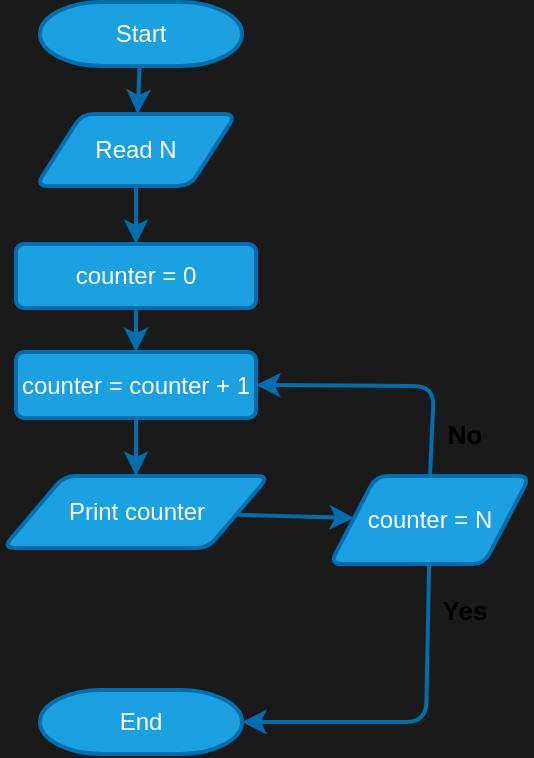 <mxfile>
    <diagram id="S69plyGB38lS6VjZ7rfW" name="Page-1">
        <mxGraphModel dx="608" dy="351" grid="0" gridSize="10" guides="1" tooltips="1" connect="1" arrows="1" fold="1" page="1" pageScale="1" pageWidth="850" pageHeight="1100" background="#1A1A1A" math="0" shadow="0">
            <root>
                <mxCell id="0"/>
                <mxCell id="1" parent="0"/>
                <mxCell id="4" value="" style="edgeStyle=none;html=1;strokeWidth=2;fillColor=#1ba1e2;strokeColor=#006EAF;" edge="1" parent="1" source="2" target="3">
                    <mxGeometry relative="1" as="geometry"/>
                </mxCell>
                <mxCell id="2" value="Start" style="strokeWidth=2;html=1;shape=mxgraph.flowchart.terminator;whiteSpace=wrap;fillColor=#1ba1e2;fontColor=#ffffff;strokeColor=#006EAF;" vertex="1" parent="1">
                    <mxGeometry x="254" y="9" width="101" height="32" as="geometry"/>
                </mxCell>
                <mxCell id="16" value="" style="edgeStyle=none;html=1;strokeWidth=2;fillColor=#1ba1e2;strokeColor=#006EAF;" edge="1" parent="1" source="3" target="15">
                    <mxGeometry relative="1" as="geometry"/>
                </mxCell>
                <mxCell id="3" value="Read N" style="shape=parallelogram;html=1;strokeWidth=2;perimeter=parallelogramPerimeter;whiteSpace=wrap;rounded=1;arcSize=12;size=0.23;fillColor=#1ba1e2;fontColor=#ffffff;strokeColor=#006EAF;" vertex="1" parent="1">
                    <mxGeometry x="252" y="65" width="100" height="36" as="geometry"/>
                </mxCell>
                <mxCell id="18" value="" style="edgeStyle=none;html=1;strokeWidth=2;fillColor=#1ba1e2;strokeColor=#006EAF;" edge="1" parent="1" source="15" target="17">
                    <mxGeometry relative="1" as="geometry"/>
                </mxCell>
                <mxCell id="15" value="counter = 0" style="whiteSpace=wrap;html=1;fillColor=#1ba1e2;strokeColor=#006EAF;fontColor=#ffffff;strokeWidth=2;rounded=1;arcSize=12;" vertex="1" parent="1">
                    <mxGeometry x="242" y="130" width="120" height="32" as="geometry"/>
                </mxCell>
                <mxCell id="20" value="" style="edgeStyle=none;html=1;strokeWidth=2;fillColor=#1ba1e2;strokeColor=#006EAF;" edge="1" parent="1" source="17" target="19">
                    <mxGeometry relative="1" as="geometry"/>
                </mxCell>
                <mxCell id="17" value="counter = counter + 1" style="whiteSpace=wrap;html=1;fillColor=#1ba1e2;strokeColor=#006EAF;fontColor=#ffffff;strokeWidth=2;rounded=1;arcSize=12;" vertex="1" parent="1">
                    <mxGeometry x="242" y="184" width="120" height="33" as="geometry"/>
                </mxCell>
                <mxCell id="22" value="" style="edgeStyle=none;html=1;strokeWidth=2;fillColor=#1ba1e2;strokeColor=#006EAF;" edge="1" parent="1" source="19" target="21">
                    <mxGeometry relative="1" as="geometry"/>
                </mxCell>
                <mxCell id="19" value="Print counter" style="shape=parallelogram;html=1;strokeWidth=2;perimeter=parallelogramPerimeter;whiteSpace=wrap;rounded=1;arcSize=12;size=0.23;fillColor=#1ba1e2;fontColor=#ffffff;strokeColor=#006EAF;" vertex="1" parent="1">
                    <mxGeometry x="235.5" y="246" width="133" height="36" as="geometry"/>
                </mxCell>
                <mxCell id="24" value="" style="edgeStyle=none;html=1;strokeWidth=2;fillColor=#1ba1e2;strokeColor=#006EAF;entryX=1;entryY=0.5;entryDx=0;entryDy=0;entryPerimeter=0;" edge="1" parent="1" source="21" target="26">
                    <mxGeometry relative="1" as="geometry">
                        <mxPoint x="449" y="353" as="targetPoint"/>
                        <Array as="points">
                            <mxPoint x="447" y="369"/>
                        </Array>
                    </mxGeometry>
                </mxCell>
                <mxCell id="29" style="edgeStyle=none;html=1;entryX=1;entryY=0.5;entryDx=0;entryDy=0;strokeWidth=2;fontSize=13;fillColor=#1ba1e2;strokeColor=#006EAF;exitX=0.5;exitY=0;exitDx=0;exitDy=0;" edge="1" parent="1">
                    <mxGeometry relative="1" as="geometry">
                        <mxPoint x="449" y="246" as="sourcePoint"/>
                        <mxPoint x="362" y="200.5" as="targetPoint"/>
                        <Array as="points">
                            <mxPoint x="451" y="201"/>
                        </Array>
                    </mxGeometry>
                </mxCell>
                <mxCell id="21" value="counter = N" style="shape=parallelogram;html=1;strokeWidth=2;perimeter=parallelogramPerimeter;whiteSpace=wrap;rounded=1;arcSize=12;size=0.23;fillColor=#1ba1e2;fontColor=#ffffff;strokeColor=#006EAF;" vertex="1" parent="1">
                    <mxGeometry x="399" y="246" width="100" height="44" as="geometry"/>
                </mxCell>
                <mxCell id="26" value="End" style="strokeWidth=2;html=1;shape=mxgraph.flowchart.terminator;whiteSpace=wrap;fillColor=#1ba1e2;fontColor=#ffffff;strokeColor=#006EAF;" vertex="1" parent="1">
                    <mxGeometry x="254" y="353" width="101" height="32" as="geometry"/>
                </mxCell>
                <mxCell id="28" value="&lt;font style=&quot;font-size: 13px;&quot;&gt;&lt;b&gt;Yes&lt;/b&gt;&lt;/font&gt;" style="text;html=1;align=center;verticalAlign=middle;resizable=0;points=[];autosize=1;strokeColor=none;fillColor=none;" vertex="1" parent="1">
                    <mxGeometry x="445.5" y="299" width="40" height="28" as="geometry"/>
                </mxCell>
                <mxCell id="30" value="&lt;font style=&quot;font-size: 13px;&quot;&gt;&lt;b&gt;No&lt;/b&gt;&lt;/font&gt;" style="text;html=1;align=center;verticalAlign=middle;resizable=0;points=[];autosize=1;strokeColor=none;fillColor=none;" vertex="1" parent="1">
                    <mxGeometry x="448" y="211" width="35" height="28" as="geometry"/>
                </mxCell>
            </root>
        </mxGraphModel>
    </diagram>
</mxfile>